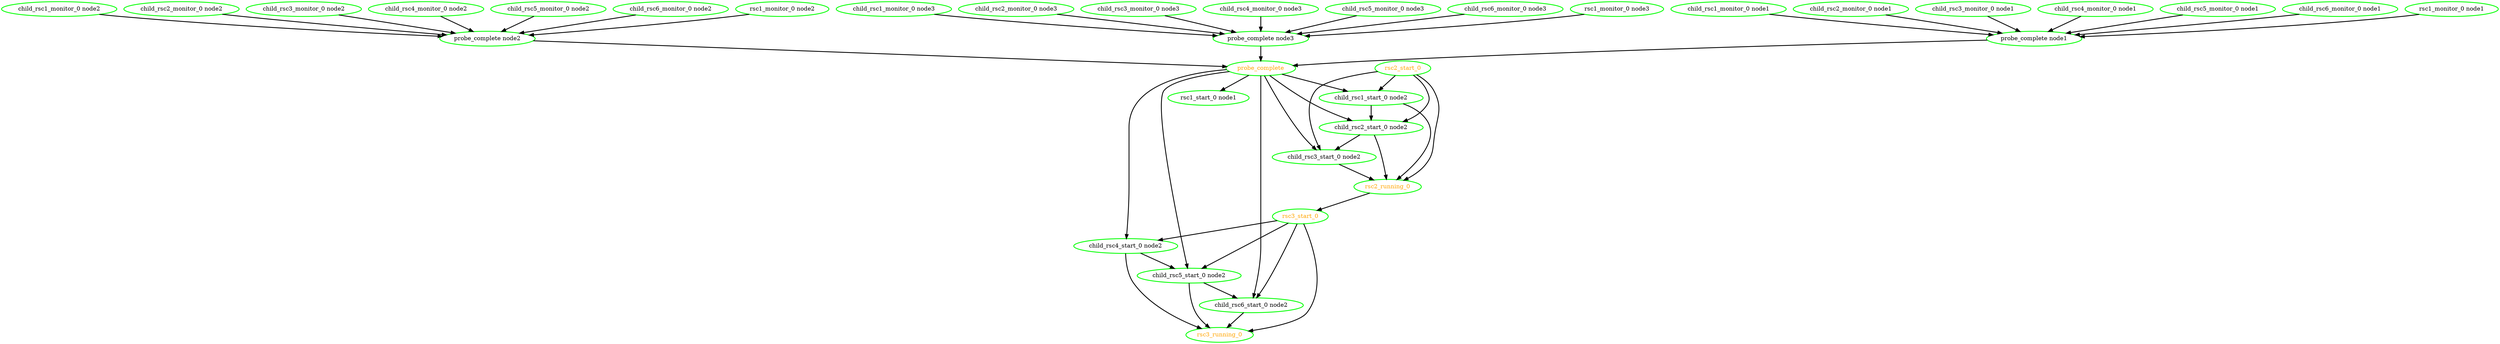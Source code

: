  digraph "g" {
"child_rsc1_monitor_0 node1" -> "probe_complete node1" [ style = bold]
"child_rsc1_monitor_0 node1" [ style=bold color="green" fontcolor="black" ]
"child_rsc1_monitor_0 node2" -> "probe_complete node2" [ style = bold]
"child_rsc1_monitor_0 node2" [ style=bold color="green" fontcolor="black" ]
"child_rsc1_monitor_0 node3" -> "probe_complete node3" [ style = bold]
"child_rsc1_monitor_0 node3" [ style=bold color="green" fontcolor="black" ]
"child_rsc1_start_0 node2" -> "child_rsc2_start_0 node2" [ style = bold]
"child_rsc1_start_0 node2" -> "rsc2_running_0" [ style = bold]
"child_rsc1_start_0 node2" [ style=bold color="green" fontcolor="black" ]
"child_rsc2_monitor_0 node1" -> "probe_complete node1" [ style = bold]
"child_rsc2_monitor_0 node1" [ style=bold color="green" fontcolor="black" ]
"child_rsc2_monitor_0 node2" -> "probe_complete node2" [ style = bold]
"child_rsc2_monitor_0 node2" [ style=bold color="green" fontcolor="black" ]
"child_rsc2_monitor_0 node3" -> "probe_complete node3" [ style = bold]
"child_rsc2_monitor_0 node3" [ style=bold color="green" fontcolor="black" ]
"child_rsc2_start_0 node2" -> "child_rsc3_start_0 node2" [ style = bold]
"child_rsc2_start_0 node2" -> "rsc2_running_0" [ style = bold]
"child_rsc2_start_0 node2" [ style=bold color="green" fontcolor="black" ]
"child_rsc3_monitor_0 node1" -> "probe_complete node1" [ style = bold]
"child_rsc3_monitor_0 node1" [ style=bold color="green" fontcolor="black" ]
"child_rsc3_monitor_0 node2" -> "probe_complete node2" [ style = bold]
"child_rsc3_monitor_0 node2" [ style=bold color="green" fontcolor="black" ]
"child_rsc3_monitor_0 node3" -> "probe_complete node3" [ style = bold]
"child_rsc3_monitor_0 node3" [ style=bold color="green" fontcolor="black" ]
"child_rsc3_start_0 node2" -> "rsc2_running_0" [ style = bold]
"child_rsc3_start_0 node2" [ style=bold color="green" fontcolor="black" ]
"child_rsc4_monitor_0 node1" -> "probe_complete node1" [ style = bold]
"child_rsc4_monitor_0 node1" [ style=bold color="green" fontcolor="black" ]
"child_rsc4_monitor_0 node2" -> "probe_complete node2" [ style = bold]
"child_rsc4_monitor_0 node2" [ style=bold color="green" fontcolor="black" ]
"child_rsc4_monitor_0 node3" -> "probe_complete node3" [ style = bold]
"child_rsc4_monitor_0 node3" [ style=bold color="green" fontcolor="black" ]
"child_rsc4_start_0 node2" -> "child_rsc5_start_0 node2" [ style = bold]
"child_rsc4_start_0 node2" -> "rsc3_running_0" [ style = bold]
"child_rsc4_start_0 node2" [ style=bold color="green" fontcolor="black" ]
"child_rsc5_monitor_0 node1" -> "probe_complete node1" [ style = bold]
"child_rsc5_monitor_0 node1" [ style=bold color="green" fontcolor="black" ]
"child_rsc5_monitor_0 node2" -> "probe_complete node2" [ style = bold]
"child_rsc5_monitor_0 node2" [ style=bold color="green" fontcolor="black" ]
"child_rsc5_monitor_0 node3" -> "probe_complete node3" [ style = bold]
"child_rsc5_monitor_0 node3" [ style=bold color="green" fontcolor="black" ]
"child_rsc5_start_0 node2" -> "child_rsc6_start_0 node2" [ style = bold]
"child_rsc5_start_0 node2" -> "rsc3_running_0" [ style = bold]
"child_rsc5_start_0 node2" [ style=bold color="green" fontcolor="black" ]
"child_rsc6_monitor_0 node1" -> "probe_complete node1" [ style = bold]
"child_rsc6_monitor_0 node1" [ style=bold color="green" fontcolor="black" ]
"child_rsc6_monitor_0 node2" -> "probe_complete node2" [ style = bold]
"child_rsc6_monitor_0 node2" [ style=bold color="green" fontcolor="black" ]
"child_rsc6_monitor_0 node3" -> "probe_complete node3" [ style = bold]
"child_rsc6_monitor_0 node3" [ style=bold color="green" fontcolor="black" ]
"child_rsc6_start_0 node2" -> "rsc3_running_0" [ style = bold]
"child_rsc6_start_0 node2" [ style=bold color="green" fontcolor="black" ]
"probe_complete node1" -> "probe_complete" [ style = bold]
"probe_complete node1" [ style=bold color="green" fontcolor="black" ]
"probe_complete node2" -> "probe_complete" [ style = bold]
"probe_complete node2" [ style=bold color="green" fontcolor="black" ]
"probe_complete node3" -> "probe_complete" [ style = bold]
"probe_complete node3" [ style=bold color="green" fontcolor="black" ]
"probe_complete" -> "child_rsc1_start_0 node2" [ style = bold]
"probe_complete" -> "child_rsc2_start_0 node2" [ style = bold]
"probe_complete" -> "child_rsc3_start_0 node2" [ style = bold]
"probe_complete" -> "child_rsc4_start_0 node2" [ style = bold]
"probe_complete" -> "child_rsc5_start_0 node2" [ style = bold]
"probe_complete" -> "child_rsc6_start_0 node2" [ style = bold]
"probe_complete" -> "rsc1_start_0 node1" [ style = bold]
"probe_complete" [ style=bold color="green" fontcolor="orange" ]
"rsc1_monitor_0 node1" -> "probe_complete node1" [ style = bold]
"rsc1_monitor_0 node1" [ style=bold color="green" fontcolor="black" ]
"rsc1_monitor_0 node2" -> "probe_complete node2" [ style = bold]
"rsc1_monitor_0 node2" [ style=bold color="green" fontcolor="black" ]
"rsc1_monitor_0 node3" -> "probe_complete node3" [ style = bold]
"rsc1_monitor_0 node3" [ style=bold color="green" fontcolor="black" ]
"rsc1_start_0 node1" [ style=bold color="green" fontcolor="black" ]
"rsc2_running_0" -> "rsc3_start_0" [ style = bold]
"rsc2_running_0" [ style=bold color="green" fontcolor="orange" ]
"rsc2_start_0" -> "child_rsc1_start_0 node2" [ style = bold]
"rsc2_start_0" -> "child_rsc2_start_0 node2" [ style = bold]
"rsc2_start_0" -> "child_rsc3_start_0 node2" [ style = bold]
"rsc2_start_0" -> "rsc2_running_0" [ style = bold]
"rsc2_start_0" [ style=bold color="green" fontcolor="orange" ]
"rsc3_running_0" [ style=bold color="green" fontcolor="orange" ]
"rsc3_start_0" -> "child_rsc4_start_0 node2" [ style = bold]
"rsc3_start_0" -> "child_rsc5_start_0 node2" [ style = bold]
"rsc3_start_0" -> "child_rsc6_start_0 node2" [ style = bold]
"rsc3_start_0" -> "rsc3_running_0" [ style = bold]
"rsc3_start_0" [ style=bold color="green" fontcolor="orange" ]
}
